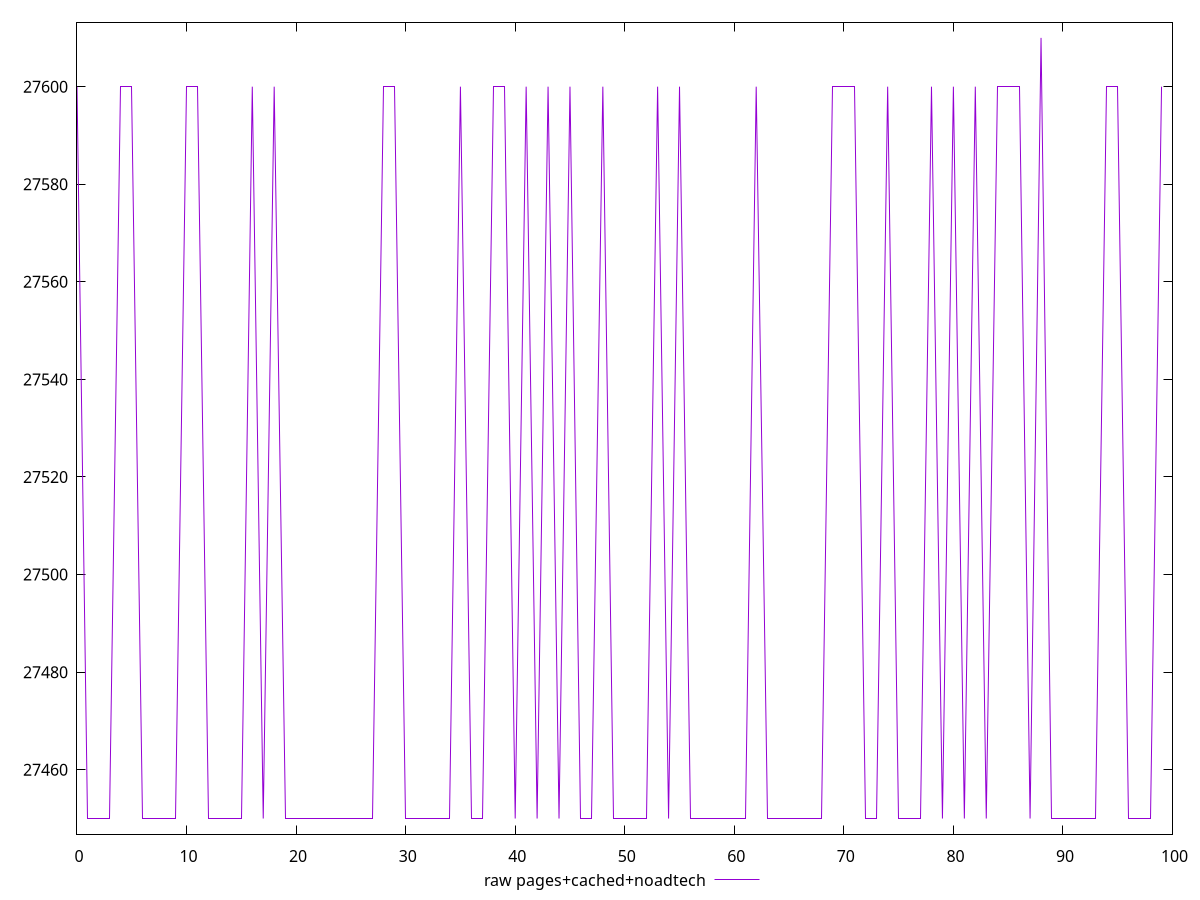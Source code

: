 $_rawPagesCachedNoadtech <<EOF
27600
27450
27450
27450
27600
27600
27450
27450
27450
27450
27600
27600
27450
27450
27450
27450
27600
27450
27600
27450
27450
27450
27450
27450
27450
27450
27450
27450
27600
27600
27450
27450
27450
27450
27450
27600
27450
27450
27600
27600
27450
27600
27450
27600
27450
27600
27450
27450
27600
27450
27450
27450
27450
27600
27450
27600
27450
27450
27450
27450
27450
27450
27600
27450
27450
27450
27450
27450
27450
27600
27600
27600
27450
27450
27600
27450
27450
27450
27600
27450
27600
27450
27600
27450
27600
27600
27600
27450
27610
27450
27450
27450
27450
27450
27600
27600
27450
27450
27450
27600
EOF
set key outside below
set terminal pngcairo
set output "report_00006_2020-11-02T20-21-41.718Z/uses-webp-images/pages+cached+noadtech//raw.png"
set yrange [27446.8:27613.2]
plot $_rawPagesCachedNoadtech title "raw pages+cached+noadtech" with line ,